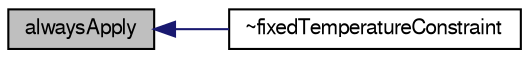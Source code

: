 digraph "alwaysApply"
{
  bgcolor="transparent";
  edge [fontname="FreeSans",fontsize="10",labelfontname="FreeSans",labelfontsize="10"];
  node [fontname="FreeSans",fontsize="10",shape=record];
  rankdir="LR";
  Node695 [label="alwaysApply",height=0.2,width=0.4,color="black", fillcolor="grey75", style="filled", fontcolor="black"];
  Node695 -> Node696 [dir="back",color="midnightblue",fontsize="10",style="solid",fontname="FreeSans"];
  Node696 [label="~fixedTemperatureConstraint",height=0.2,width=0.4,color="black",URL="$a23430.html#ab8e1abb36d2fb93a0fc2deb42ce80dd2",tooltip="Destructor. "];
}
